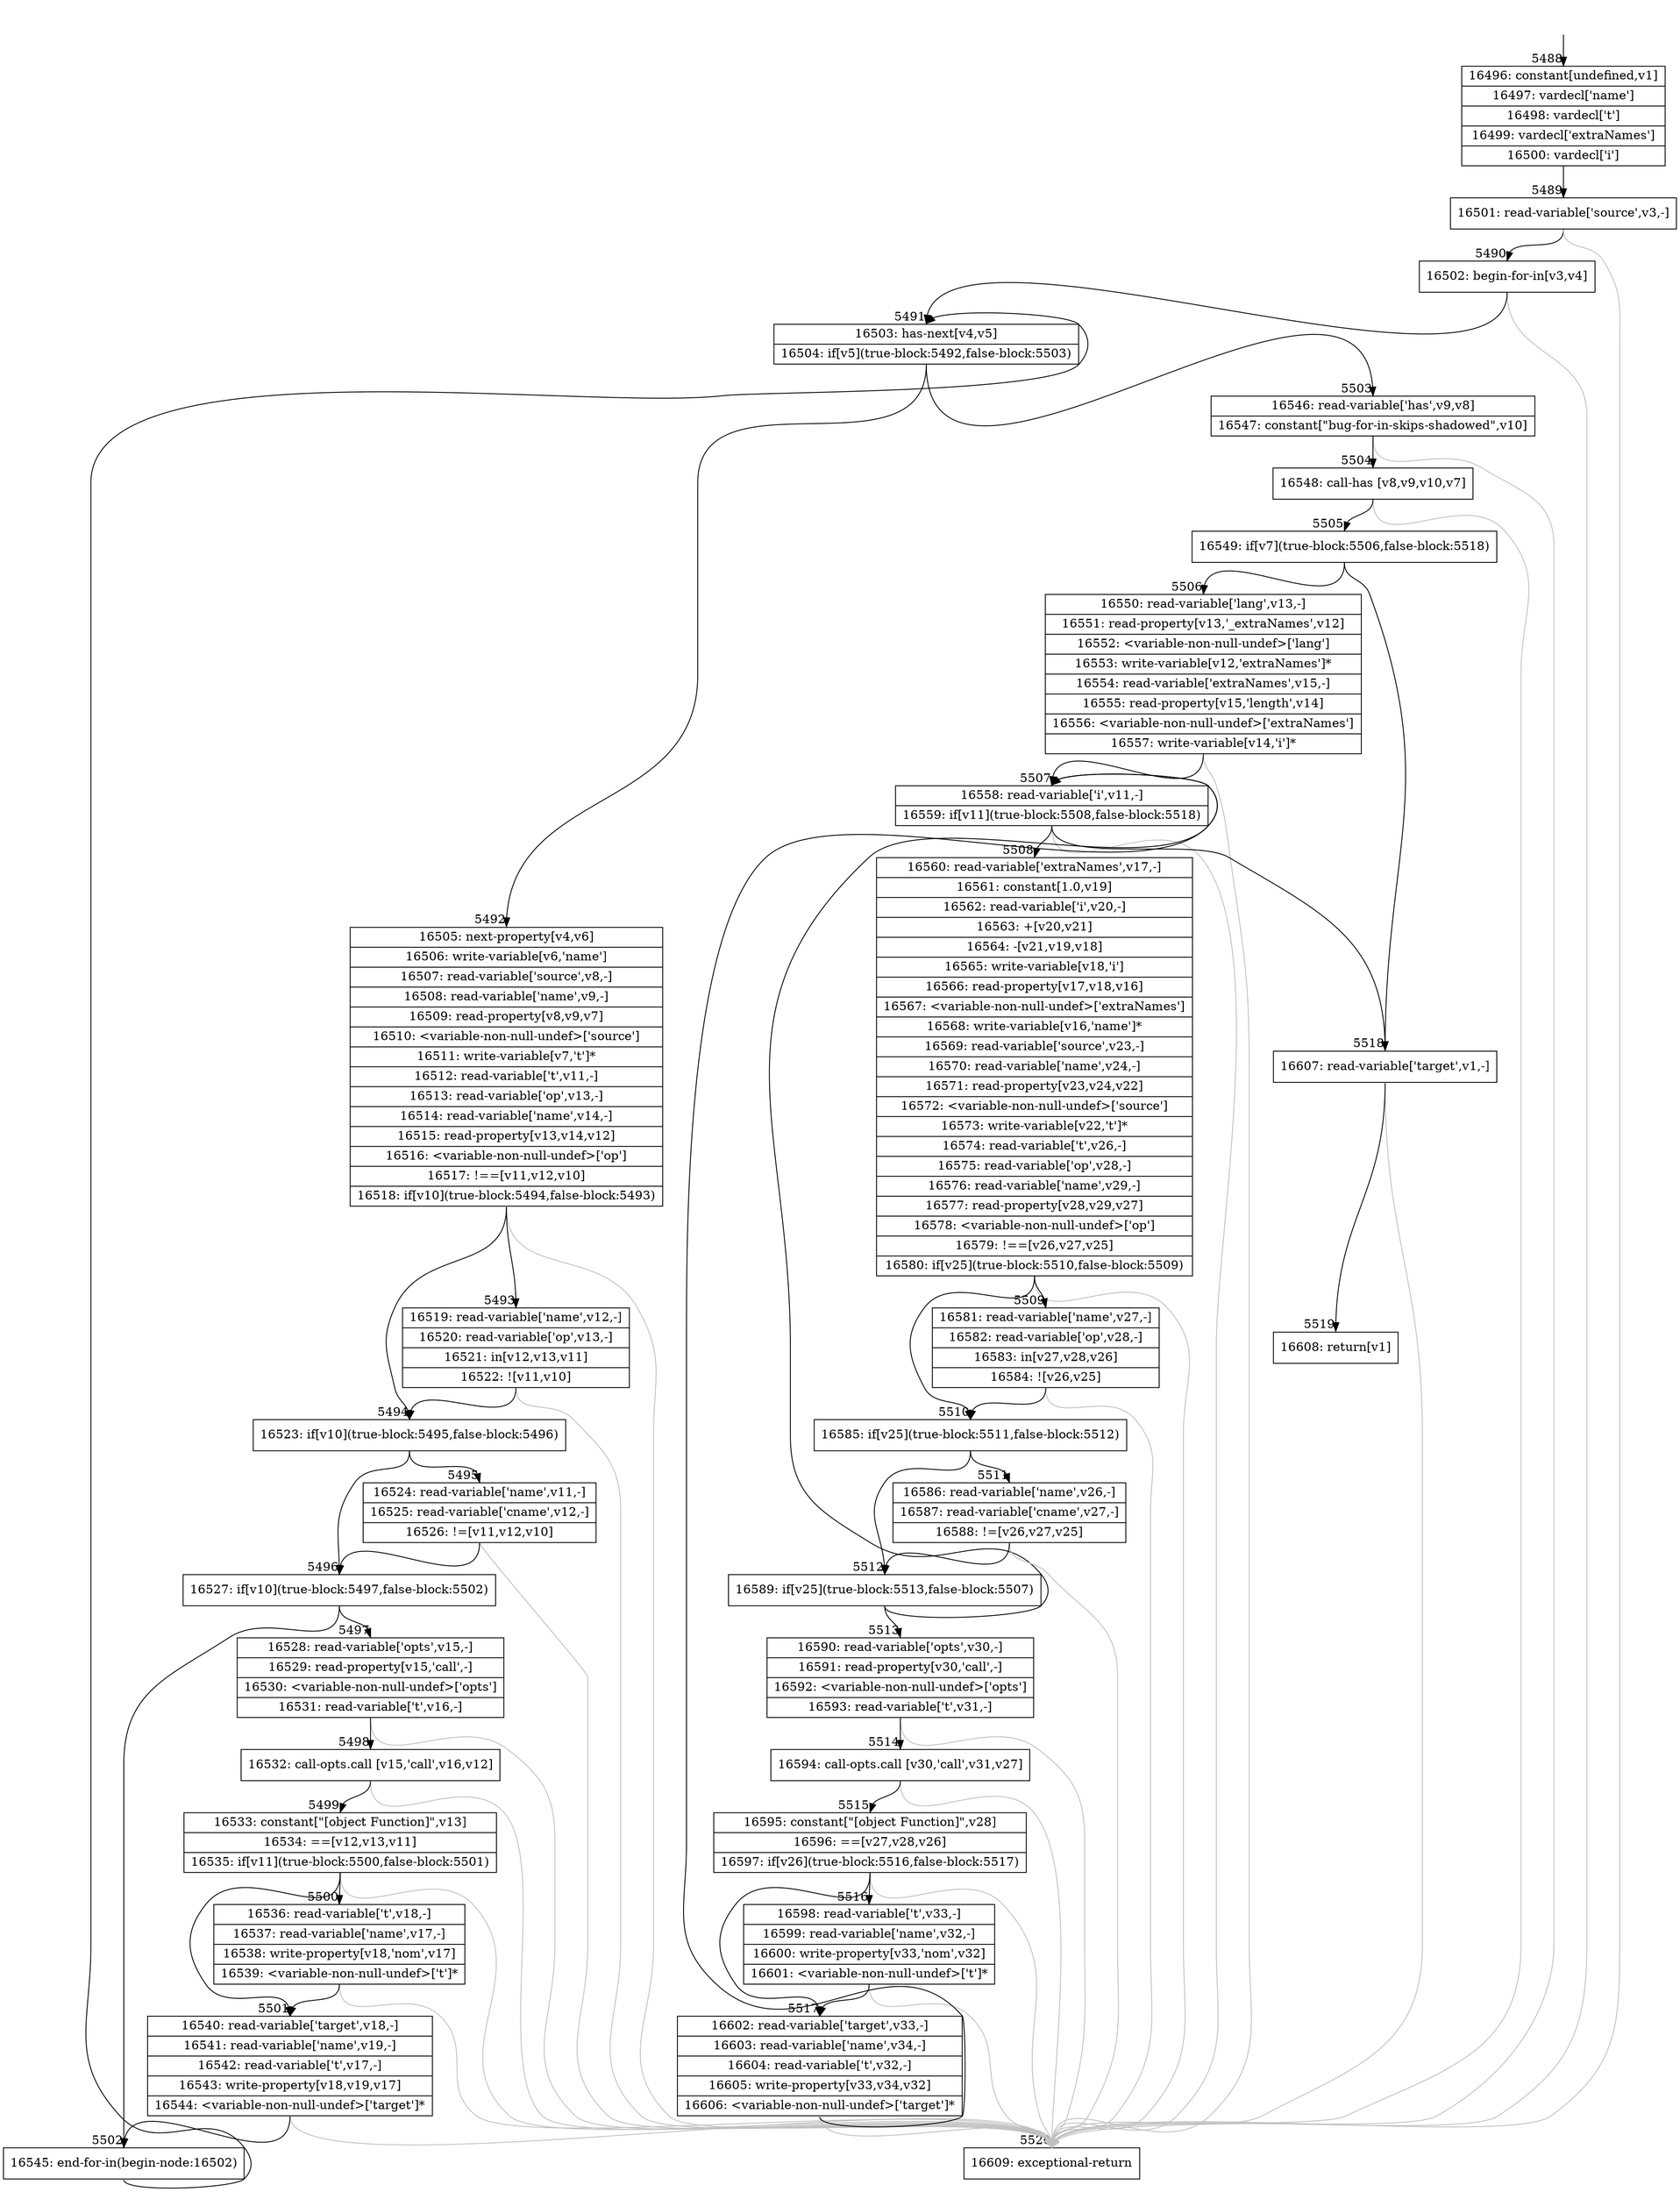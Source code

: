 digraph {
rankdir="TD"
BB_entry379[shape=none,label=""];
BB_entry379 -> BB5488 [tailport=s, headport=n, headlabel="    5488"]
BB5488 [shape=record label="{16496: constant[undefined,v1]|16497: vardecl['name']|16498: vardecl['t']|16499: vardecl['extraNames']|16500: vardecl['i']}" ] 
BB5488 -> BB5489 [tailport=s, headport=n, headlabel="      5489"]
BB5489 [shape=record label="{16501: read-variable['source',v3,-]}" ] 
BB5489 -> BB5490 [tailport=s, headport=n, headlabel="      5490"]
BB5489 -> BB5520 [tailport=s, headport=n, color=gray, headlabel="      5520"]
BB5490 [shape=record label="{16502: begin-for-in[v3,v4]}" ] 
BB5490 -> BB5491 [tailport=s, headport=n, headlabel="      5491"]
BB5490 -> BB5520 [tailport=s, headport=n, color=gray]
BB5491 [shape=record label="{16503: has-next[v4,v5]|16504: if[v5](true-block:5492,false-block:5503)}" ] 
BB5491 -> BB5492 [tailport=s, headport=n, headlabel="      5492"]
BB5491 -> BB5503 [tailport=s, headport=n, headlabel="      5503"]
BB5492 [shape=record label="{16505: next-property[v4,v6]|16506: write-variable[v6,'name']|16507: read-variable['source',v8,-]|16508: read-variable['name',v9,-]|16509: read-property[v8,v9,v7]|16510: \<variable-non-null-undef\>['source']|16511: write-variable[v7,'t']*|16512: read-variable['t',v11,-]|16513: read-variable['op',v13,-]|16514: read-variable['name',v14,-]|16515: read-property[v13,v14,v12]|16516: \<variable-non-null-undef\>['op']|16517: !==[v11,v12,v10]|16518: if[v10](true-block:5494,false-block:5493)}" ] 
BB5492 -> BB5494 [tailport=s, headport=n, headlabel="      5494"]
BB5492 -> BB5493 [tailport=s, headport=n, headlabel="      5493"]
BB5492 -> BB5520 [tailport=s, headport=n, color=gray]
BB5493 [shape=record label="{16519: read-variable['name',v12,-]|16520: read-variable['op',v13,-]|16521: in[v12,v13,v11]|16522: ![v11,v10]}" ] 
BB5493 -> BB5494 [tailport=s, headport=n]
BB5493 -> BB5520 [tailport=s, headport=n, color=gray]
BB5494 [shape=record label="{16523: if[v10](true-block:5495,false-block:5496)}" ] 
BB5494 -> BB5496 [tailport=s, headport=n, headlabel="      5496"]
BB5494 -> BB5495 [tailport=s, headport=n, headlabel="      5495"]
BB5495 [shape=record label="{16524: read-variable['name',v11,-]|16525: read-variable['cname',v12,-]|16526: !=[v11,v12,v10]}" ] 
BB5495 -> BB5496 [tailport=s, headport=n]
BB5495 -> BB5520 [tailport=s, headport=n, color=gray]
BB5496 [shape=record label="{16527: if[v10](true-block:5497,false-block:5502)}" ] 
BB5496 -> BB5497 [tailport=s, headport=n, headlabel="      5497"]
BB5496 -> BB5502 [tailport=s, headport=n, headlabel="      5502"]
BB5497 [shape=record label="{16528: read-variable['opts',v15,-]|16529: read-property[v15,'call',-]|16530: \<variable-non-null-undef\>['opts']|16531: read-variable['t',v16,-]}" ] 
BB5497 -> BB5498 [tailport=s, headport=n, headlabel="      5498"]
BB5497 -> BB5520 [tailport=s, headport=n, color=gray]
BB5498 [shape=record label="{16532: call-opts.call [v15,'call',v16,v12]}" ] 
BB5498 -> BB5499 [tailport=s, headport=n, headlabel="      5499"]
BB5498 -> BB5520 [tailport=s, headport=n, color=gray]
BB5499 [shape=record label="{16533: constant[\"[object Function]\",v13]|16534: ==[v12,v13,v11]|16535: if[v11](true-block:5500,false-block:5501)}" ] 
BB5499 -> BB5500 [tailport=s, headport=n, headlabel="      5500"]
BB5499 -> BB5501 [tailport=s, headport=n, headlabel="      5501"]
BB5499 -> BB5520 [tailport=s, headport=n, color=gray]
BB5500 [shape=record label="{16536: read-variable['t',v18,-]|16537: read-variable['name',v17,-]|16538: write-property[v18,'nom',v17]|16539: \<variable-non-null-undef\>['t']*}" ] 
BB5500 -> BB5501 [tailport=s, headport=n]
BB5500 -> BB5520 [tailport=s, headport=n, color=gray]
BB5501 [shape=record label="{16540: read-variable['target',v18,-]|16541: read-variable['name',v19,-]|16542: read-variable['t',v17,-]|16543: write-property[v18,v19,v17]|16544: \<variable-non-null-undef\>['target']*}" ] 
BB5501 -> BB5502 [tailport=s, headport=n]
BB5501 -> BB5520 [tailport=s, headport=n, color=gray]
BB5502 [shape=record label="{16545: end-for-in(begin-node:16502)}" ] 
BB5502 -> BB5491 [tailport=s, headport=n]
BB5503 [shape=record label="{16546: read-variable['has',v9,v8]|16547: constant[\"bug-for-in-skips-shadowed\",v10]}" ] 
BB5503 -> BB5504 [tailport=s, headport=n, headlabel="      5504"]
BB5503 -> BB5520 [tailport=s, headport=n, color=gray]
BB5504 [shape=record label="{16548: call-has [v8,v9,v10,v7]}" ] 
BB5504 -> BB5505 [tailport=s, headport=n, headlabel="      5505"]
BB5504 -> BB5520 [tailport=s, headport=n, color=gray]
BB5505 [shape=record label="{16549: if[v7](true-block:5506,false-block:5518)}" ] 
BB5505 -> BB5506 [tailport=s, headport=n, headlabel="      5506"]
BB5505 -> BB5518 [tailport=s, headport=n, headlabel="      5518"]
BB5506 [shape=record label="{16550: read-variable['lang',v13,-]|16551: read-property[v13,'_extraNames',v12]|16552: \<variable-non-null-undef\>['lang']|16553: write-variable[v12,'extraNames']*|16554: read-variable['extraNames',v15,-]|16555: read-property[v15,'length',v14]|16556: \<variable-non-null-undef\>['extraNames']|16557: write-variable[v14,'i']*}" ] 
BB5506 -> BB5507 [tailport=s, headport=n, headlabel="      5507"]
BB5506 -> BB5520 [tailport=s, headport=n, color=gray]
BB5507 [shape=record label="{16558: read-variable['i',v11,-]|16559: if[v11](true-block:5508,false-block:5518)}" ] 
BB5507 -> BB5508 [tailport=s, headport=n, headlabel="      5508"]
BB5507 -> BB5518 [tailport=s, headport=n]
BB5507 -> BB5520 [tailport=s, headport=n, color=gray]
BB5508 [shape=record label="{16560: read-variable['extraNames',v17,-]|16561: constant[1.0,v19]|16562: read-variable['i',v20,-]|16563: +[v20,v21]|16564: -[v21,v19,v18]|16565: write-variable[v18,'i']|16566: read-property[v17,v18,v16]|16567: \<variable-non-null-undef\>['extraNames']|16568: write-variable[v16,'name']*|16569: read-variable['source',v23,-]|16570: read-variable['name',v24,-]|16571: read-property[v23,v24,v22]|16572: \<variable-non-null-undef\>['source']|16573: write-variable[v22,'t']*|16574: read-variable['t',v26,-]|16575: read-variable['op',v28,-]|16576: read-variable['name',v29,-]|16577: read-property[v28,v29,v27]|16578: \<variable-non-null-undef\>['op']|16579: !==[v26,v27,v25]|16580: if[v25](true-block:5510,false-block:5509)}" ] 
BB5508 -> BB5510 [tailport=s, headport=n, headlabel="      5510"]
BB5508 -> BB5509 [tailport=s, headport=n, headlabel="      5509"]
BB5508 -> BB5520 [tailport=s, headport=n, color=gray]
BB5509 [shape=record label="{16581: read-variable['name',v27,-]|16582: read-variable['op',v28,-]|16583: in[v27,v28,v26]|16584: ![v26,v25]}" ] 
BB5509 -> BB5510 [tailport=s, headport=n]
BB5509 -> BB5520 [tailport=s, headport=n, color=gray]
BB5510 [shape=record label="{16585: if[v25](true-block:5511,false-block:5512)}" ] 
BB5510 -> BB5512 [tailport=s, headport=n, headlabel="      5512"]
BB5510 -> BB5511 [tailport=s, headport=n, headlabel="      5511"]
BB5511 [shape=record label="{16586: read-variable['name',v26,-]|16587: read-variable['cname',v27,-]|16588: !=[v26,v27,v25]}" ] 
BB5511 -> BB5512 [tailport=s, headport=n]
BB5511 -> BB5520 [tailport=s, headport=n, color=gray]
BB5512 [shape=record label="{16589: if[v25](true-block:5513,false-block:5507)}" ] 
BB5512 -> BB5513 [tailport=s, headport=n, headlabel="      5513"]
BB5512 -> BB5507 [tailport=s, headport=n]
BB5513 [shape=record label="{16590: read-variable['opts',v30,-]|16591: read-property[v30,'call',-]|16592: \<variable-non-null-undef\>['opts']|16593: read-variable['t',v31,-]}" ] 
BB5513 -> BB5514 [tailport=s, headport=n, headlabel="      5514"]
BB5513 -> BB5520 [tailport=s, headport=n, color=gray]
BB5514 [shape=record label="{16594: call-opts.call [v30,'call',v31,v27]}" ] 
BB5514 -> BB5515 [tailport=s, headport=n, headlabel="      5515"]
BB5514 -> BB5520 [tailport=s, headport=n, color=gray]
BB5515 [shape=record label="{16595: constant[\"[object Function]\",v28]|16596: ==[v27,v28,v26]|16597: if[v26](true-block:5516,false-block:5517)}" ] 
BB5515 -> BB5516 [tailport=s, headport=n, headlabel="      5516"]
BB5515 -> BB5517 [tailport=s, headport=n, headlabel="      5517"]
BB5515 -> BB5520 [tailport=s, headport=n, color=gray]
BB5516 [shape=record label="{16598: read-variable['t',v33,-]|16599: read-variable['name',v32,-]|16600: write-property[v33,'nom',v32]|16601: \<variable-non-null-undef\>['t']*}" ] 
BB5516 -> BB5517 [tailport=s, headport=n]
BB5516 -> BB5520 [tailport=s, headport=n, color=gray]
BB5517 [shape=record label="{16602: read-variable['target',v33,-]|16603: read-variable['name',v34,-]|16604: read-variable['t',v32,-]|16605: write-property[v33,v34,v32]|16606: \<variable-non-null-undef\>['target']*}" ] 
BB5517 -> BB5507 [tailport=s, headport=n]
BB5517 -> BB5520 [tailport=s, headport=n, color=gray]
BB5518 [shape=record label="{16607: read-variable['target',v1,-]}" ] 
BB5518 -> BB5519 [tailport=s, headport=n, headlabel="      5519"]
BB5518 -> BB5520 [tailport=s, headport=n, color=gray]
BB5519 [shape=record label="{16608: return[v1]}" ] 
BB5520 [shape=record label="{16609: exceptional-return}" ] 
//#$~ 7506
}

